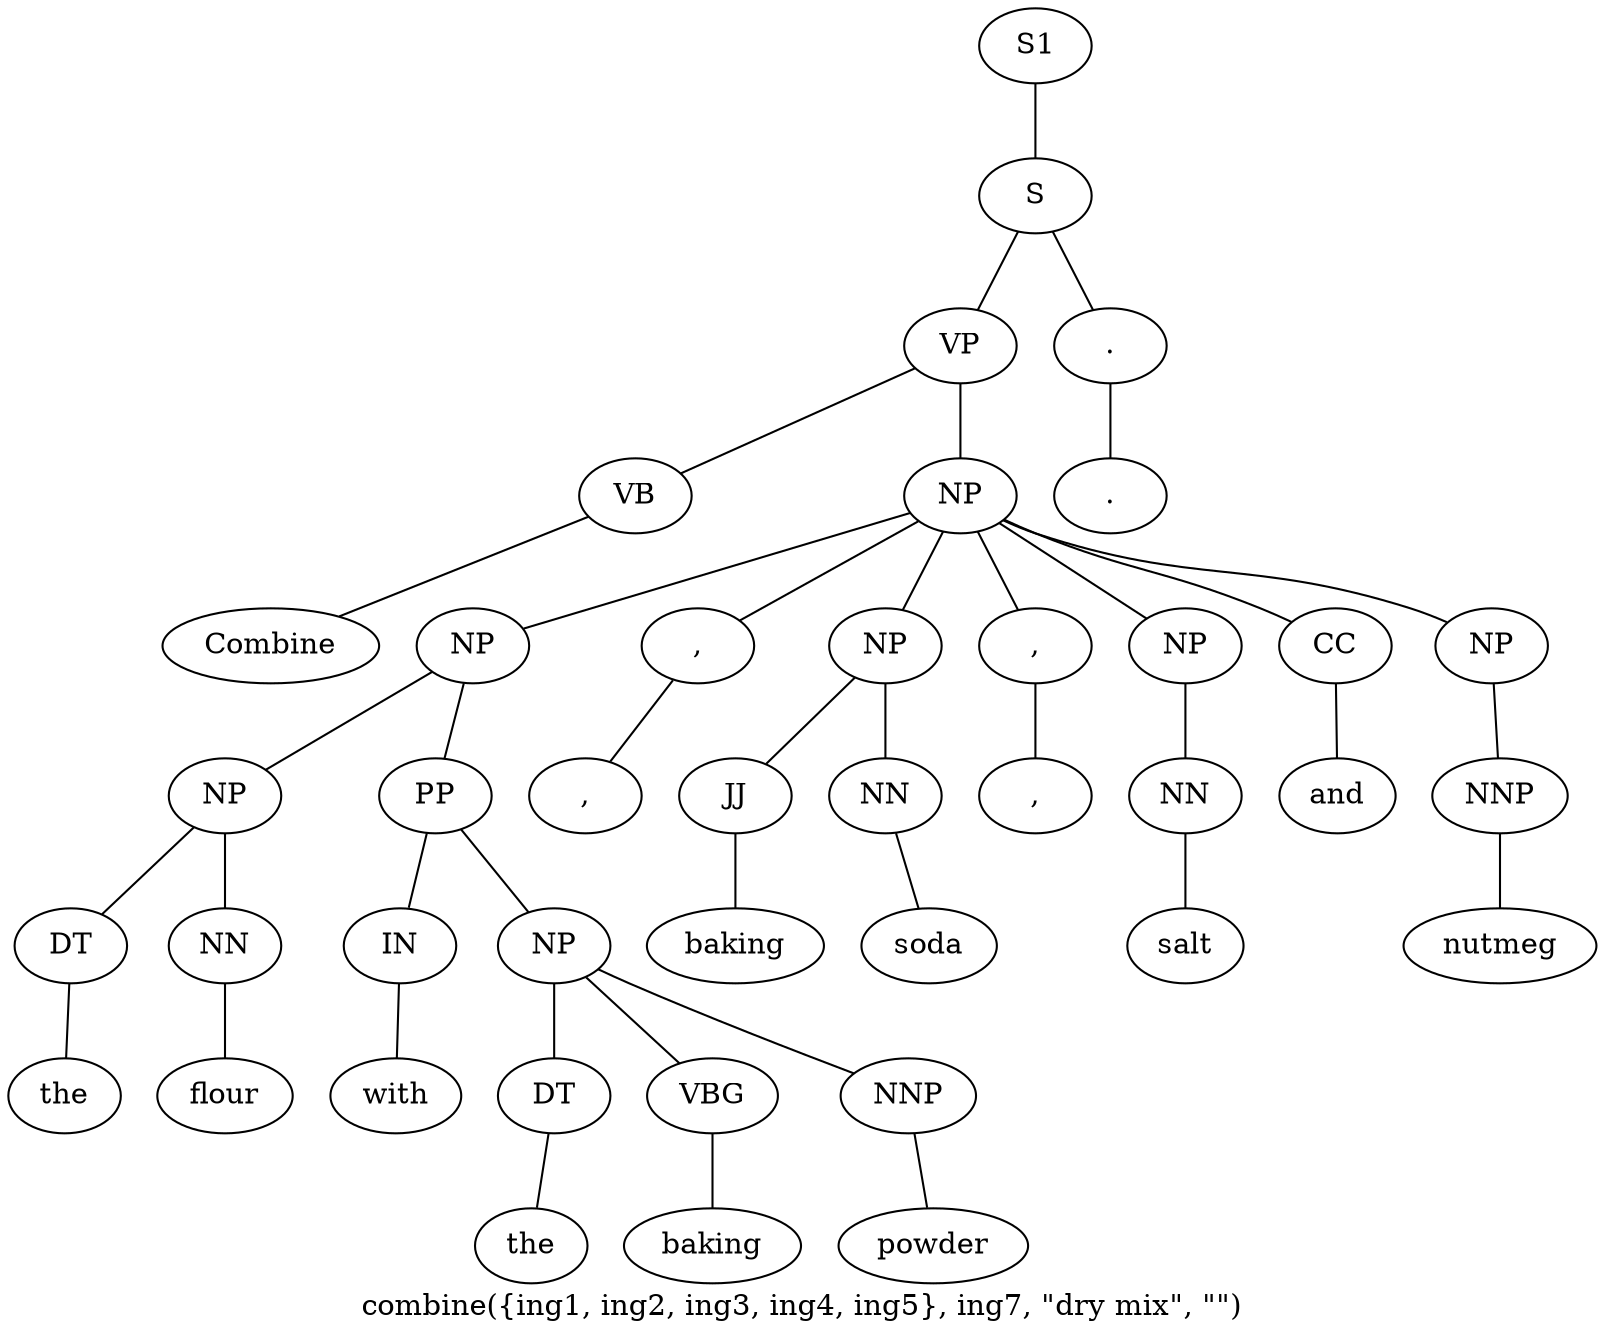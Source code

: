 graph SyntaxGraph {
	label = "combine({ing1, ing2, ing3, ing4, ing5}, ing7, \"dry mix\", \"\")";
	Node0 [label="S1"];
	Node1 [label="S"];
	Node2 [label="VP"];
	Node3 [label="VB"];
	Node4 [label="Combine"];
	Node5 [label="NP"];
	Node6 [label="NP"];
	Node7 [label="NP"];
	Node8 [label="DT"];
	Node9 [label="the"];
	Node10 [label="NN"];
	Node11 [label="flour"];
	Node12 [label="PP"];
	Node13 [label="IN"];
	Node14 [label="with"];
	Node15 [label="NP"];
	Node16 [label="DT"];
	Node17 [label="the"];
	Node18 [label="VBG"];
	Node19 [label="baking"];
	Node20 [label="NNP"];
	Node21 [label="powder"];
	Node22 [label=","];
	Node23 [label=","];
	Node24 [label="NP"];
	Node25 [label="JJ"];
	Node26 [label="baking"];
	Node27 [label="NN"];
	Node28 [label="soda"];
	Node29 [label=","];
	Node30 [label=","];
	Node31 [label="NP"];
	Node32 [label="NN"];
	Node33 [label="salt"];
	Node34 [label="CC"];
	Node35 [label="and"];
	Node36 [label="NP"];
	Node37 [label="NNP"];
	Node38 [label="nutmeg"];
	Node39 [label="."];
	Node40 [label="."];

	Node0 -- Node1;
	Node1 -- Node2;
	Node1 -- Node39;
	Node2 -- Node3;
	Node2 -- Node5;
	Node3 -- Node4;
	Node5 -- Node6;
	Node5 -- Node22;
	Node5 -- Node24;
	Node5 -- Node29;
	Node5 -- Node31;
	Node5 -- Node34;
	Node5 -- Node36;
	Node6 -- Node7;
	Node6 -- Node12;
	Node7 -- Node8;
	Node7 -- Node10;
	Node8 -- Node9;
	Node10 -- Node11;
	Node12 -- Node13;
	Node12 -- Node15;
	Node13 -- Node14;
	Node15 -- Node16;
	Node15 -- Node18;
	Node15 -- Node20;
	Node16 -- Node17;
	Node18 -- Node19;
	Node20 -- Node21;
	Node22 -- Node23;
	Node24 -- Node25;
	Node24 -- Node27;
	Node25 -- Node26;
	Node27 -- Node28;
	Node29 -- Node30;
	Node31 -- Node32;
	Node32 -- Node33;
	Node34 -- Node35;
	Node36 -- Node37;
	Node37 -- Node38;
	Node39 -- Node40;
}